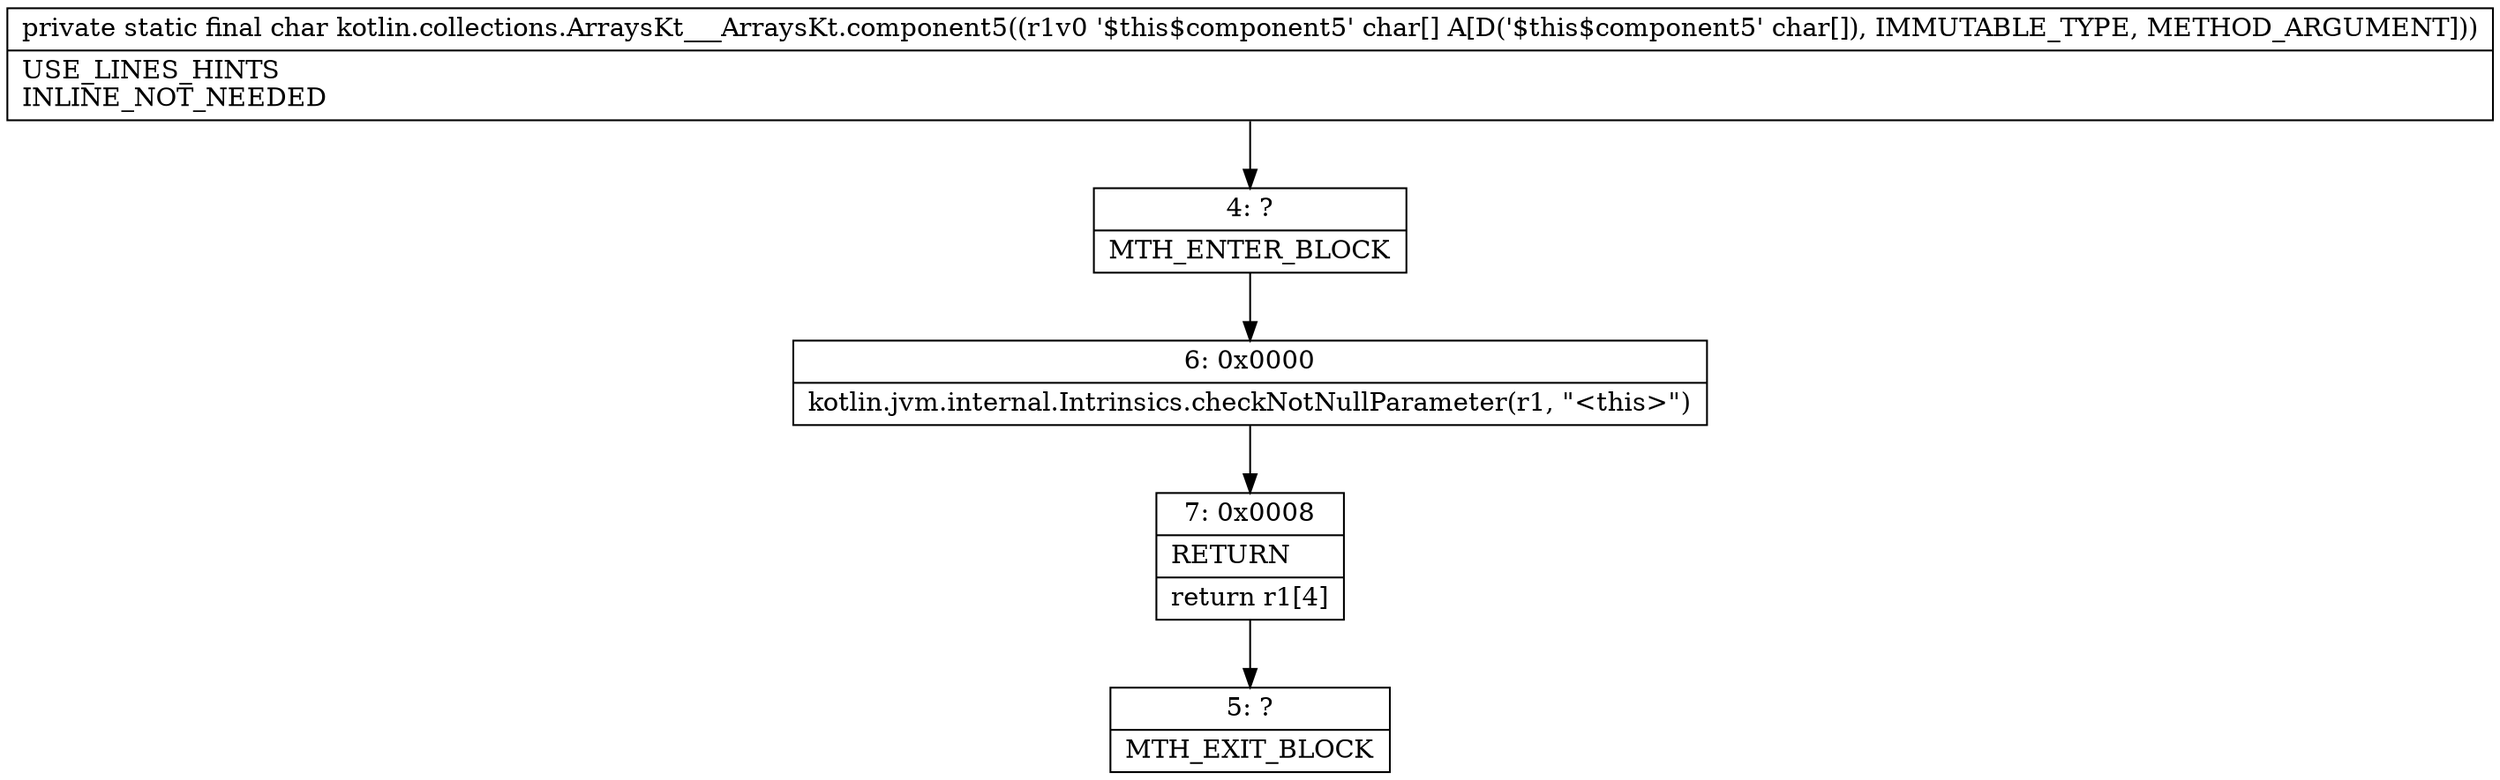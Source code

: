 digraph "CFG forkotlin.collections.ArraysKt___ArraysKt.component5([C)C" {
Node_4 [shape=record,label="{4\:\ ?|MTH_ENTER_BLOCK\l}"];
Node_6 [shape=record,label="{6\:\ 0x0000|kotlin.jvm.internal.Intrinsics.checkNotNullParameter(r1, \"\<this\>\")\l}"];
Node_7 [shape=record,label="{7\:\ 0x0008|RETURN\l|return r1[4]\l}"];
Node_5 [shape=record,label="{5\:\ ?|MTH_EXIT_BLOCK\l}"];
MethodNode[shape=record,label="{private static final char kotlin.collections.ArraysKt___ArraysKt.component5((r1v0 '$this$component5' char[] A[D('$this$component5' char[]), IMMUTABLE_TYPE, METHOD_ARGUMENT]))  | USE_LINES_HINTS\lINLINE_NOT_NEEDED\l}"];
MethodNode -> Node_4;Node_4 -> Node_6;
Node_6 -> Node_7;
Node_7 -> Node_5;
}

